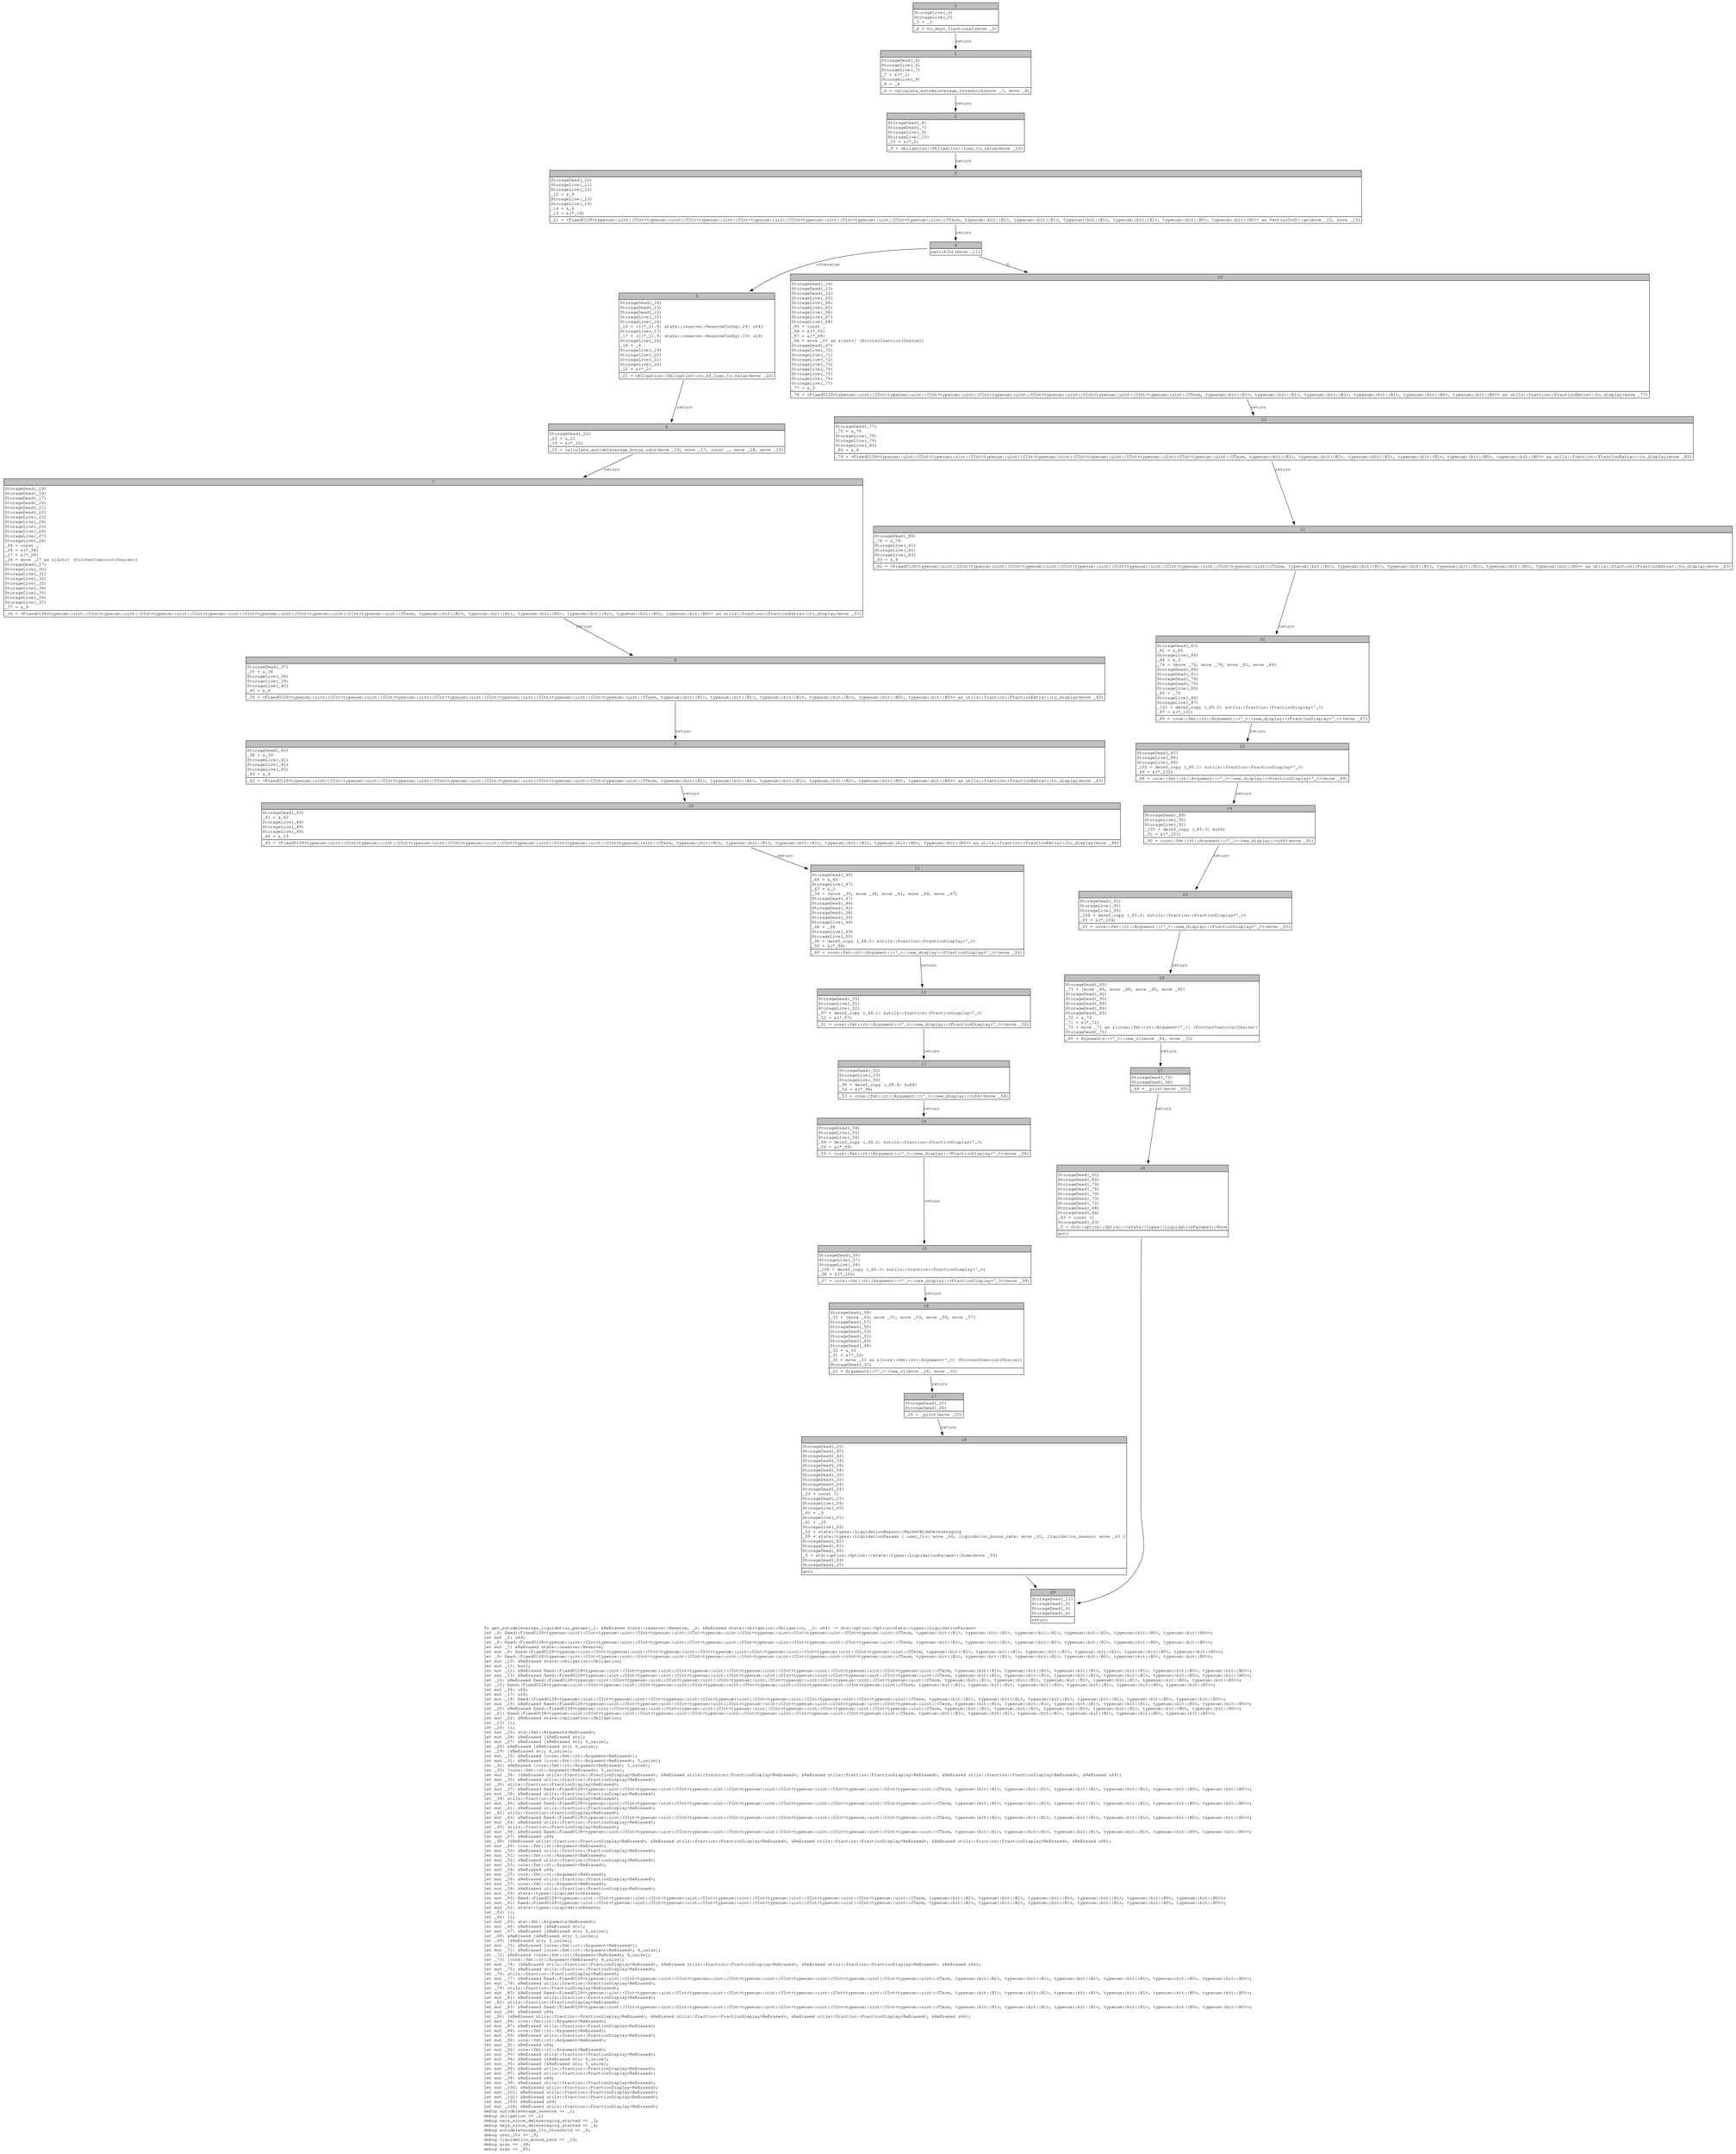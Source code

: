 digraph Mir_0_1582 {
    graph [fontname="Courier, monospace"];
    node [fontname="Courier, monospace"];
    edge [fontname="Courier, monospace"];
    label=<fn get_autodeleverage_liquidation_params(_1: &amp;ReErased state::reserve::Reserve, _2: &amp;ReErased state::obligation::Obligation, _3: u64) -&gt; std::option::Option&lt;state::types::LiquidationParams&gt;<br align="left"/>let _4: fixed::FixedU128&lt;typenum::uint::UInt&lt;typenum::uint::UInt&lt;typenum::uint::UInt&lt;typenum::uint::UInt&lt;typenum::uint::UInt&lt;typenum::uint::UInt&lt;typenum::uint::UTerm, typenum::bit::B1&gt;, typenum::bit::B1&gt;, typenum::bit::B1&gt;, typenum::bit::B1&gt;, typenum::bit::B0&gt;, typenum::bit::B0&gt;&gt;;<br align="left"/>let mut _5: u64;<br align="left"/>let _6: fixed::FixedU128&lt;typenum::uint::UInt&lt;typenum::uint::UInt&lt;typenum::uint::UInt&lt;typenum::uint::UInt&lt;typenum::uint::UInt&lt;typenum::uint::UInt&lt;typenum::uint::UTerm, typenum::bit::B1&gt;, typenum::bit::B1&gt;, typenum::bit::B1&gt;, typenum::bit::B1&gt;, typenum::bit::B0&gt;, typenum::bit::B0&gt;&gt;;<br align="left"/>let mut _7: &amp;ReErased state::reserve::Reserve;<br align="left"/>let mut _8: fixed::FixedU128&lt;typenum::uint::UInt&lt;typenum::uint::UInt&lt;typenum::uint::UInt&lt;typenum::uint::UInt&lt;typenum::uint::UInt&lt;typenum::uint::UInt&lt;typenum::uint::UTerm, typenum::bit::B1&gt;, typenum::bit::B1&gt;, typenum::bit::B1&gt;, typenum::bit::B1&gt;, typenum::bit::B0&gt;, typenum::bit::B0&gt;&gt;;<br align="left"/>let _9: fixed::FixedU128&lt;typenum::uint::UInt&lt;typenum::uint::UInt&lt;typenum::uint::UInt&lt;typenum::uint::UInt&lt;typenum::uint::UInt&lt;typenum::uint::UInt&lt;typenum::uint::UTerm, typenum::bit::B1&gt;, typenum::bit::B1&gt;, typenum::bit::B1&gt;, typenum::bit::B1&gt;, typenum::bit::B0&gt;, typenum::bit::B0&gt;&gt;;<br align="left"/>let mut _10: &amp;ReErased state::obligation::Obligation;<br align="left"/>let mut _11: bool;<br align="left"/>let mut _12: &amp;ReErased fixed::FixedU128&lt;typenum::uint::UInt&lt;typenum::uint::UInt&lt;typenum::uint::UInt&lt;typenum::uint::UInt&lt;typenum::uint::UInt&lt;typenum::uint::UInt&lt;typenum::uint::UTerm, typenum::bit::B1&gt;, typenum::bit::B1&gt;, typenum::bit::B1&gt;, typenum::bit::B1&gt;, typenum::bit::B0&gt;, typenum::bit::B0&gt;&gt;;<br align="left"/>let mut _13: &amp;ReErased fixed::FixedU128&lt;typenum::uint::UInt&lt;typenum::uint::UInt&lt;typenum::uint::UInt&lt;typenum::uint::UInt&lt;typenum::uint::UInt&lt;typenum::uint::UInt&lt;typenum::uint::UTerm, typenum::bit::B1&gt;, typenum::bit::B1&gt;, typenum::bit::B1&gt;, typenum::bit::B1&gt;, typenum::bit::B0&gt;, typenum::bit::B0&gt;&gt;;<br align="left"/>let _14: &amp;ReErased fixed::FixedU128&lt;typenum::uint::UInt&lt;typenum::uint::UInt&lt;typenum::uint::UInt&lt;typenum::uint::UInt&lt;typenum::uint::UInt&lt;typenum::uint::UInt&lt;typenum::uint::UTerm, typenum::bit::B1&gt;, typenum::bit::B1&gt;, typenum::bit::B1&gt;, typenum::bit::B1&gt;, typenum::bit::B0&gt;, typenum::bit::B0&gt;&gt;;<br align="left"/>let _15: fixed::FixedU128&lt;typenum::uint::UInt&lt;typenum::uint::UInt&lt;typenum::uint::UInt&lt;typenum::uint::UInt&lt;typenum::uint::UInt&lt;typenum::uint::UInt&lt;typenum::uint::UTerm, typenum::bit::B1&gt;, typenum::bit::B1&gt;, typenum::bit::B1&gt;, typenum::bit::B1&gt;, typenum::bit::B0&gt;, typenum::bit::B0&gt;&gt;;<br align="left"/>let mut _16: u64;<br align="left"/>let mut _17: u16;<br align="left"/>let mut _18: fixed::FixedU128&lt;typenum::uint::UInt&lt;typenum::uint::UInt&lt;typenum::uint::UInt&lt;typenum::uint::UInt&lt;typenum::uint::UInt&lt;typenum::uint::UInt&lt;typenum::uint::UTerm, typenum::bit::B1&gt;, typenum::bit::B1&gt;, typenum::bit::B1&gt;, typenum::bit::B1&gt;, typenum::bit::B0&gt;, typenum::bit::B0&gt;&gt;;<br align="left"/>let mut _19: &amp;ReErased fixed::FixedU128&lt;typenum::uint::UInt&lt;typenum::uint::UInt&lt;typenum::uint::UInt&lt;typenum::uint::UInt&lt;typenum::uint::UInt&lt;typenum::uint::UInt&lt;typenum::uint::UTerm, typenum::bit::B1&gt;, typenum::bit::B1&gt;, typenum::bit::B1&gt;, typenum::bit::B1&gt;, typenum::bit::B0&gt;, typenum::bit::B0&gt;&gt;;<br align="left"/>let _20: &amp;ReErased fixed::FixedU128&lt;typenum::uint::UInt&lt;typenum::uint::UInt&lt;typenum::uint::UInt&lt;typenum::uint::UInt&lt;typenum::uint::UInt&lt;typenum::uint::UInt&lt;typenum::uint::UTerm, typenum::bit::B1&gt;, typenum::bit::B1&gt;, typenum::bit::B1&gt;, typenum::bit::B1&gt;, typenum::bit::B0&gt;, typenum::bit::B0&gt;&gt;;<br align="left"/>let _21: fixed::FixedU128&lt;typenum::uint::UInt&lt;typenum::uint::UInt&lt;typenum::uint::UInt&lt;typenum::uint::UInt&lt;typenum::uint::UInt&lt;typenum::uint::UInt&lt;typenum::uint::UTerm, typenum::bit::B1&gt;, typenum::bit::B1&gt;, typenum::bit::B1&gt;, typenum::bit::B1&gt;, typenum::bit::B0&gt;, typenum::bit::B0&gt;&gt;;<br align="left"/>let mut _22: &amp;ReErased state::obligation::Obligation;<br align="left"/>let _23: ();<br align="left"/>let _24: ();<br align="left"/>let mut _25: std::fmt::Arguments&lt;ReErased&gt;;<br align="left"/>let mut _26: &amp;ReErased [&amp;ReErased str];<br align="left"/>let mut _27: &amp;ReErased [&amp;ReErased str; 6_usize];<br align="left"/>let _28: &amp;ReErased [&amp;ReErased str; 6_usize];<br align="left"/>let _29: [&amp;ReErased str; 6_usize];<br align="left"/>let mut _30: &amp;ReErased [core::fmt::rt::Argument&lt;ReErased&gt;];<br align="left"/>let mut _31: &amp;ReErased [core::fmt::rt::Argument&lt;ReErased&gt;; 5_usize];<br align="left"/>let _32: &amp;ReErased [core::fmt::rt::Argument&lt;ReErased&gt;; 5_usize];<br align="left"/>let _33: [core::fmt::rt::Argument&lt;ReErased&gt;; 5_usize];<br align="left"/>let mut _34: (&amp;ReErased utils::fraction::FractionDisplay&lt;ReErased&gt;, &amp;ReErased utils::fraction::FractionDisplay&lt;ReErased&gt;, &amp;ReErased utils::fraction::FractionDisplay&lt;ReErased&gt;, &amp;ReErased utils::fraction::FractionDisplay&lt;ReErased&gt;, &amp;ReErased u64);<br align="left"/>let mut _35: &amp;ReErased utils::fraction::FractionDisplay&lt;ReErased&gt;;<br align="left"/>let _36: utils::fraction::FractionDisplay&lt;ReErased&gt;;<br align="left"/>let mut _37: &amp;ReErased fixed::FixedU128&lt;typenum::uint::UInt&lt;typenum::uint::UInt&lt;typenum::uint::UInt&lt;typenum::uint::UInt&lt;typenum::uint::UInt&lt;typenum::uint::UInt&lt;typenum::uint::UTerm, typenum::bit::B1&gt;, typenum::bit::B1&gt;, typenum::bit::B1&gt;, typenum::bit::B1&gt;, typenum::bit::B0&gt;, typenum::bit::B0&gt;&gt;;<br align="left"/>let mut _38: &amp;ReErased utils::fraction::FractionDisplay&lt;ReErased&gt;;<br align="left"/>let _39: utils::fraction::FractionDisplay&lt;ReErased&gt;;<br align="left"/>let mut _40: &amp;ReErased fixed::FixedU128&lt;typenum::uint::UInt&lt;typenum::uint::UInt&lt;typenum::uint::UInt&lt;typenum::uint::UInt&lt;typenum::uint::UInt&lt;typenum::uint::UInt&lt;typenum::uint::UTerm, typenum::bit::B1&gt;, typenum::bit::B1&gt;, typenum::bit::B1&gt;, typenum::bit::B1&gt;, typenum::bit::B0&gt;, typenum::bit::B0&gt;&gt;;<br align="left"/>let mut _41: &amp;ReErased utils::fraction::FractionDisplay&lt;ReErased&gt;;<br align="left"/>let _42: utils::fraction::FractionDisplay&lt;ReErased&gt;;<br align="left"/>let mut _43: &amp;ReErased fixed::FixedU128&lt;typenum::uint::UInt&lt;typenum::uint::UInt&lt;typenum::uint::UInt&lt;typenum::uint::UInt&lt;typenum::uint::UInt&lt;typenum::uint::UInt&lt;typenum::uint::UTerm, typenum::bit::B1&gt;, typenum::bit::B1&gt;, typenum::bit::B1&gt;, typenum::bit::B1&gt;, typenum::bit::B0&gt;, typenum::bit::B0&gt;&gt;;<br align="left"/>let mut _44: &amp;ReErased utils::fraction::FractionDisplay&lt;ReErased&gt;;<br align="left"/>let _45: utils::fraction::FractionDisplay&lt;ReErased&gt;;<br align="left"/>let mut _46: &amp;ReErased fixed::FixedU128&lt;typenum::uint::UInt&lt;typenum::uint::UInt&lt;typenum::uint::UInt&lt;typenum::uint::UInt&lt;typenum::uint::UInt&lt;typenum::uint::UInt&lt;typenum::uint::UTerm, typenum::bit::B1&gt;, typenum::bit::B1&gt;, typenum::bit::B1&gt;, typenum::bit::B1&gt;, typenum::bit::B0&gt;, typenum::bit::B0&gt;&gt;;<br align="left"/>let mut _47: &amp;ReErased u64;<br align="left"/>let _48: (&amp;ReErased utils::fraction::FractionDisplay&lt;ReErased&gt;, &amp;ReErased utils::fraction::FractionDisplay&lt;ReErased&gt;, &amp;ReErased utils::fraction::FractionDisplay&lt;ReErased&gt;, &amp;ReErased utils::fraction::FractionDisplay&lt;ReErased&gt;, &amp;ReErased u64);<br align="left"/>let mut _49: core::fmt::rt::Argument&lt;ReErased&gt;;<br align="left"/>let mut _50: &amp;ReErased utils::fraction::FractionDisplay&lt;ReErased&gt;;<br align="left"/>let mut _51: core::fmt::rt::Argument&lt;ReErased&gt;;<br align="left"/>let mut _52: &amp;ReErased utils::fraction::FractionDisplay&lt;ReErased&gt;;<br align="left"/>let mut _53: core::fmt::rt::Argument&lt;ReErased&gt;;<br align="left"/>let mut _54: &amp;ReErased u64;<br align="left"/>let mut _55: core::fmt::rt::Argument&lt;ReErased&gt;;<br align="left"/>let mut _56: &amp;ReErased utils::fraction::FractionDisplay&lt;ReErased&gt;;<br align="left"/>let mut _57: core::fmt::rt::Argument&lt;ReErased&gt;;<br align="left"/>let mut _58: &amp;ReErased utils::fraction::FractionDisplay&lt;ReErased&gt;;<br align="left"/>let mut _59: state::types::LiquidationParams;<br align="left"/>let mut _60: fixed::FixedU128&lt;typenum::uint::UInt&lt;typenum::uint::UInt&lt;typenum::uint::UInt&lt;typenum::uint::UInt&lt;typenum::uint::UInt&lt;typenum::uint::UInt&lt;typenum::uint::UTerm, typenum::bit::B1&gt;, typenum::bit::B1&gt;, typenum::bit::B1&gt;, typenum::bit::B1&gt;, typenum::bit::B0&gt;, typenum::bit::B0&gt;&gt;;<br align="left"/>let mut _61: fixed::FixedU128&lt;typenum::uint::UInt&lt;typenum::uint::UInt&lt;typenum::uint::UInt&lt;typenum::uint::UInt&lt;typenum::uint::UInt&lt;typenum::uint::UInt&lt;typenum::uint::UTerm, typenum::bit::B1&gt;, typenum::bit::B1&gt;, typenum::bit::B1&gt;, typenum::bit::B1&gt;, typenum::bit::B0&gt;, typenum::bit::B0&gt;&gt;;<br align="left"/>let mut _62: state::types::LiquidationReason;<br align="left"/>let _63: ();<br align="left"/>let _64: ();<br align="left"/>let mut _65: std::fmt::Arguments&lt;ReErased&gt;;<br align="left"/>let mut _66: &amp;ReErased [&amp;ReErased str];<br align="left"/>let mut _67: &amp;ReErased [&amp;ReErased str; 5_usize];<br align="left"/>let _68: &amp;ReErased [&amp;ReErased str; 5_usize];<br align="left"/>let _69: [&amp;ReErased str; 5_usize];<br align="left"/>let mut _70: &amp;ReErased [core::fmt::rt::Argument&lt;ReErased&gt;];<br align="left"/>let mut _71: &amp;ReErased [core::fmt::rt::Argument&lt;ReErased&gt;; 4_usize];<br align="left"/>let _72: &amp;ReErased [core::fmt::rt::Argument&lt;ReErased&gt;; 4_usize];<br align="left"/>let _73: [core::fmt::rt::Argument&lt;ReErased&gt;; 4_usize];<br align="left"/>let mut _74: (&amp;ReErased utils::fraction::FractionDisplay&lt;ReErased&gt;, &amp;ReErased utils::fraction::FractionDisplay&lt;ReErased&gt;, &amp;ReErased utils::fraction::FractionDisplay&lt;ReErased&gt;, &amp;ReErased u64);<br align="left"/>let mut _75: &amp;ReErased utils::fraction::FractionDisplay&lt;ReErased&gt;;<br align="left"/>let _76: utils::fraction::FractionDisplay&lt;ReErased&gt;;<br align="left"/>let mut _77: &amp;ReErased fixed::FixedU128&lt;typenum::uint::UInt&lt;typenum::uint::UInt&lt;typenum::uint::UInt&lt;typenum::uint::UInt&lt;typenum::uint::UInt&lt;typenum::uint::UInt&lt;typenum::uint::UTerm, typenum::bit::B1&gt;, typenum::bit::B1&gt;, typenum::bit::B1&gt;, typenum::bit::B1&gt;, typenum::bit::B0&gt;, typenum::bit::B0&gt;&gt;;<br align="left"/>let mut _78: &amp;ReErased utils::fraction::FractionDisplay&lt;ReErased&gt;;<br align="left"/>let _79: utils::fraction::FractionDisplay&lt;ReErased&gt;;<br align="left"/>let mut _80: &amp;ReErased fixed::FixedU128&lt;typenum::uint::UInt&lt;typenum::uint::UInt&lt;typenum::uint::UInt&lt;typenum::uint::UInt&lt;typenum::uint::UInt&lt;typenum::uint::UInt&lt;typenum::uint::UTerm, typenum::bit::B1&gt;, typenum::bit::B1&gt;, typenum::bit::B1&gt;, typenum::bit::B1&gt;, typenum::bit::B0&gt;, typenum::bit::B0&gt;&gt;;<br align="left"/>let mut _81: &amp;ReErased utils::fraction::FractionDisplay&lt;ReErased&gt;;<br align="left"/>let _82: utils::fraction::FractionDisplay&lt;ReErased&gt;;<br align="left"/>let mut _83: &amp;ReErased fixed::FixedU128&lt;typenum::uint::UInt&lt;typenum::uint::UInt&lt;typenum::uint::UInt&lt;typenum::uint::UInt&lt;typenum::uint::UInt&lt;typenum::uint::UInt&lt;typenum::uint::UTerm, typenum::bit::B1&gt;, typenum::bit::B1&gt;, typenum::bit::B1&gt;, typenum::bit::B1&gt;, typenum::bit::B0&gt;, typenum::bit::B0&gt;&gt;;<br align="left"/>let mut _84: &amp;ReErased u64;<br align="left"/>let _85: (&amp;ReErased utils::fraction::FractionDisplay&lt;ReErased&gt;, &amp;ReErased utils::fraction::FractionDisplay&lt;ReErased&gt;, &amp;ReErased utils::fraction::FractionDisplay&lt;ReErased&gt;, &amp;ReErased u64);<br align="left"/>let mut _86: core::fmt::rt::Argument&lt;ReErased&gt;;<br align="left"/>let mut _87: &amp;ReErased utils::fraction::FractionDisplay&lt;ReErased&gt;;<br align="left"/>let mut _88: core::fmt::rt::Argument&lt;ReErased&gt;;<br align="left"/>let mut _89: &amp;ReErased utils::fraction::FractionDisplay&lt;ReErased&gt;;<br align="left"/>let mut _90: core::fmt::rt::Argument&lt;ReErased&gt;;<br align="left"/>let mut _91: &amp;ReErased u64;<br align="left"/>let mut _92: core::fmt::rt::Argument&lt;ReErased&gt;;<br align="left"/>let mut _93: &amp;ReErased utils::fraction::FractionDisplay&lt;ReErased&gt;;<br align="left"/>let mut _94: &amp;ReErased [&amp;ReErased str; 6_usize];<br align="left"/>let mut _95: &amp;ReErased [&amp;ReErased str; 5_usize];<br align="left"/>let mut _96: &amp;ReErased utils::fraction::FractionDisplay&lt;ReErased&gt;;<br align="left"/>let mut _97: &amp;ReErased utils::fraction::FractionDisplay&lt;ReErased&gt;;<br align="left"/>let mut _98: &amp;ReErased u64;<br align="left"/>let mut _99: &amp;ReErased utils::fraction::FractionDisplay&lt;ReErased&gt;;<br align="left"/>let mut _100: &amp;ReErased utils::fraction::FractionDisplay&lt;ReErased&gt;;<br align="left"/>let mut _101: &amp;ReErased utils::fraction::FractionDisplay&lt;ReErased&gt;;<br align="left"/>let mut _102: &amp;ReErased utils::fraction::FractionDisplay&lt;ReErased&gt;;<br align="left"/>let mut _103: &amp;ReErased u64;<br align="left"/>let mut _104: &amp;ReErased utils::fraction::FractionDisplay&lt;ReErased&gt;;<br align="left"/>debug autodeleverage_reserve =&gt; _1;<br align="left"/>debug obligation =&gt; _2;<br align="left"/>debug secs_since_deleveraging_started =&gt; _3;<br align="left"/>debug days_since_deleveraging_started =&gt; _4;<br align="left"/>debug autodeleverage_ltv_threshold =&gt; _6;<br align="left"/>debug user_ltv =&gt; _9;<br align="left"/>debug liquidation_bonus_rate =&gt; _15;<br align="left"/>debug args =&gt; _48;<br align="left"/>debug args =&gt; _85;<br align="left"/>>;
    bb0__0_1582 [shape="none", label=<<table border="0" cellborder="1" cellspacing="0"><tr><td bgcolor="gray" align="center" colspan="1">0</td></tr><tr><td align="left" balign="left">StorageLive(_4)<br/>StorageLive(_5)<br/>_5 = _3<br/></td></tr><tr><td align="left">_4 = to_days_fractional(move _5)</td></tr></table>>];
    bb1__0_1582 [shape="none", label=<<table border="0" cellborder="1" cellspacing="0"><tr><td bgcolor="gray" align="center" colspan="1">1</td></tr><tr><td align="left" balign="left">StorageDead(_5)<br/>StorageLive(_6)<br/>StorageLive(_7)<br/>_7 = &amp;(*_1)<br/>StorageLive(_8)<br/>_8 = _4<br/></td></tr><tr><td align="left">_6 = calculate_autodeleverage_threshold(move _7, move _8)</td></tr></table>>];
    bb2__0_1582 [shape="none", label=<<table border="0" cellborder="1" cellspacing="0"><tr><td bgcolor="gray" align="center" colspan="1">2</td></tr><tr><td align="left" balign="left">StorageDead(_8)<br/>StorageDead(_7)<br/>StorageLive(_9)<br/>StorageLive(_10)<br/>_10 = &amp;(*_2)<br/></td></tr><tr><td align="left">_9 = obligation::Obligation::loan_to_value(move _10)</td></tr></table>>];
    bb3__0_1582 [shape="none", label=<<table border="0" cellborder="1" cellspacing="0"><tr><td bgcolor="gray" align="center" colspan="1">3</td></tr><tr><td align="left" balign="left">StorageDead(_10)<br/>StorageLive(_11)<br/>StorageLive(_12)<br/>_12 = &amp;_9<br/>StorageLive(_13)<br/>StorageLive(_14)<br/>_14 = &amp;_6<br/>_13 = &amp;(*_14)<br/></td></tr><tr><td align="left">_11 = &lt;FixedU128&lt;typenum::uint::UInt&lt;typenum::uint::UInt&lt;typenum::uint::UInt&lt;typenum::uint::UInt&lt;typenum::uint::UInt&lt;typenum::uint::UInt&lt;typenum::uint::UTerm, typenum::bit::B1&gt;, typenum::bit::B1&gt;, typenum::bit::B1&gt;, typenum::bit::B1&gt;, typenum::bit::B0&gt;, typenum::bit::B0&gt;&gt; as PartialOrd&gt;::ge(move _12, move _13)</td></tr></table>>];
    bb4__0_1582 [shape="none", label=<<table border="0" cellborder="1" cellspacing="0"><tr><td bgcolor="gray" align="center" colspan="1">4</td></tr><tr><td align="left">switchInt(move _11)</td></tr></table>>];
    bb5__0_1582 [shape="none", label=<<table border="0" cellborder="1" cellspacing="0"><tr><td bgcolor="gray" align="center" colspan="1">5</td></tr><tr><td align="left" balign="left">StorageDead(_14)<br/>StorageDead(_13)<br/>StorageDead(_12)<br/>StorageLive(_15)<br/>StorageLive(_16)<br/>_16 = (((*_1).9: state::reserve::ReserveConfig).29: u64)<br/>StorageLive(_17)<br/>_17 = (((*_1).9: state::reserve::ReserveConfig).10: u16)<br/>StorageLive(_18)<br/>_18 = _4<br/>StorageLive(_19)<br/>StorageLive(_20)<br/>StorageLive(_21)<br/>StorageLive(_22)<br/>_22 = &amp;(*_2)<br/></td></tr><tr><td align="left">_21 = obligation::Obligation::no_bf_loan_to_value(move _22)</td></tr></table>>];
    bb6__0_1582 [shape="none", label=<<table border="0" cellborder="1" cellspacing="0"><tr><td bgcolor="gray" align="center" colspan="1">6</td></tr><tr><td align="left" balign="left">StorageDead(_22)<br/>_20 = &amp;_21<br/>_19 = &amp;(*_20)<br/></td></tr><tr><td align="left">_15 = calculate_autodeleverage_bonus_rate(move _16, move _17, const _, move _18, move _19)</td></tr></table>>];
    bb7__0_1582 [shape="none", label=<<table border="0" cellborder="1" cellspacing="0"><tr><td bgcolor="gray" align="center" colspan="1">7</td></tr><tr><td align="left" balign="left">StorageDead(_19)<br/>StorageDead(_18)<br/>StorageDead(_17)<br/>StorageDead(_16)<br/>StorageDead(_21)<br/>StorageDead(_20)<br/>StorageLive(_23)<br/>StorageLive(_24)<br/>StorageLive(_25)<br/>StorageLive(_26)<br/>StorageLive(_27)<br/>StorageLive(_28)<br/>_94 = const _<br/>_28 = &amp;(*_94)<br/>_27 = &amp;(*_28)<br/>_26 = move _27 as &amp;[&amp;str] (PointerCoercion(Unsize))<br/>StorageDead(_27)<br/>StorageLive(_30)<br/>StorageLive(_31)<br/>StorageLive(_32)<br/>StorageLive(_33)<br/>StorageLive(_34)<br/>StorageLive(_35)<br/>StorageLive(_36)<br/>StorageLive(_37)<br/>_37 = &amp;_9<br/></td></tr><tr><td align="left">_36 = &lt;FixedU128&lt;typenum::uint::UInt&lt;typenum::uint::UInt&lt;typenum::uint::UInt&lt;typenum::uint::UInt&lt;typenum::uint::UInt&lt;typenum::uint::UInt&lt;typenum::uint::UTerm, typenum::bit::B1&gt;, typenum::bit::B1&gt;, typenum::bit::B1&gt;, typenum::bit::B1&gt;, typenum::bit::B0&gt;, typenum::bit::B0&gt;&gt; as utils::fraction::FractionExtra&gt;::to_display(move _37)</td></tr></table>>];
    bb8__0_1582 [shape="none", label=<<table border="0" cellborder="1" cellspacing="0"><tr><td bgcolor="gray" align="center" colspan="1">8</td></tr><tr><td align="left" balign="left">StorageDead(_37)<br/>_35 = &amp;_36<br/>StorageLive(_38)<br/>StorageLive(_39)<br/>StorageLive(_40)<br/>_40 = &amp;_6<br/></td></tr><tr><td align="left">_39 = &lt;FixedU128&lt;typenum::uint::UInt&lt;typenum::uint::UInt&lt;typenum::uint::UInt&lt;typenum::uint::UInt&lt;typenum::uint::UInt&lt;typenum::uint::UInt&lt;typenum::uint::UTerm, typenum::bit::B1&gt;, typenum::bit::B1&gt;, typenum::bit::B1&gt;, typenum::bit::B1&gt;, typenum::bit::B0&gt;, typenum::bit::B0&gt;&gt; as utils::fraction::FractionExtra&gt;::to_display(move _40)</td></tr></table>>];
    bb9__0_1582 [shape="none", label=<<table border="0" cellborder="1" cellspacing="0"><tr><td bgcolor="gray" align="center" colspan="1">9</td></tr><tr><td align="left" balign="left">StorageDead(_40)<br/>_38 = &amp;_39<br/>StorageLive(_41)<br/>StorageLive(_42)<br/>StorageLive(_43)<br/>_43 = &amp;_4<br/></td></tr><tr><td align="left">_42 = &lt;FixedU128&lt;typenum::uint::UInt&lt;typenum::uint::UInt&lt;typenum::uint::UInt&lt;typenum::uint::UInt&lt;typenum::uint::UInt&lt;typenum::uint::UInt&lt;typenum::uint::UTerm, typenum::bit::B1&gt;, typenum::bit::B1&gt;, typenum::bit::B1&gt;, typenum::bit::B1&gt;, typenum::bit::B0&gt;, typenum::bit::B0&gt;&gt; as utils::fraction::FractionExtra&gt;::to_display(move _43)</td></tr></table>>];
    bb10__0_1582 [shape="none", label=<<table border="0" cellborder="1" cellspacing="0"><tr><td bgcolor="gray" align="center" colspan="1">10</td></tr><tr><td align="left" balign="left">StorageDead(_43)<br/>_41 = &amp;_42<br/>StorageLive(_44)<br/>StorageLive(_45)<br/>StorageLive(_46)<br/>_46 = &amp;_15<br/></td></tr><tr><td align="left">_45 = &lt;FixedU128&lt;typenum::uint::UInt&lt;typenum::uint::UInt&lt;typenum::uint::UInt&lt;typenum::uint::UInt&lt;typenum::uint::UInt&lt;typenum::uint::UInt&lt;typenum::uint::UTerm, typenum::bit::B1&gt;, typenum::bit::B1&gt;, typenum::bit::B1&gt;, typenum::bit::B1&gt;, typenum::bit::B0&gt;, typenum::bit::B0&gt;&gt; as utils::fraction::FractionExtra&gt;::to_display(move _46)</td></tr></table>>];
    bb11__0_1582 [shape="none", label=<<table border="0" cellborder="1" cellspacing="0"><tr><td bgcolor="gray" align="center" colspan="1">11</td></tr><tr><td align="left" balign="left">StorageDead(_46)<br/>_44 = &amp;_45<br/>StorageLive(_47)<br/>_47 = &amp;_3<br/>_34 = (move _35, move _38, move _41, move _44, move _47)<br/>StorageDead(_47)<br/>StorageDead(_44)<br/>StorageDead(_41)<br/>StorageDead(_38)<br/>StorageDead(_35)<br/>StorageLive(_48)<br/>_48 = _34<br/>StorageLive(_49)<br/>StorageLive(_50)<br/>_96 = deref_copy (_48.0: &amp;utils::fraction::FractionDisplay&lt;'_&gt;)<br/>_50 = &amp;(*_96)<br/></td></tr><tr><td align="left">_49 = core::fmt::rt::Argument::&lt;'_&gt;::new_display::&lt;FractionDisplay&lt;'_&gt;&gt;(move _50)</td></tr></table>>];
    bb12__0_1582 [shape="none", label=<<table border="0" cellborder="1" cellspacing="0"><tr><td bgcolor="gray" align="center" colspan="1">12</td></tr><tr><td align="left" balign="left">StorageDead(_50)<br/>StorageLive(_51)<br/>StorageLive(_52)<br/>_97 = deref_copy (_48.1: &amp;utils::fraction::FractionDisplay&lt;'_&gt;)<br/>_52 = &amp;(*_97)<br/></td></tr><tr><td align="left">_51 = core::fmt::rt::Argument::&lt;'_&gt;::new_display::&lt;FractionDisplay&lt;'_&gt;&gt;(move _52)</td></tr></table>>];
    bb13__0_1582 [shape="none", label=<<table border="0" cellborder="1" cellspacing="0"><tr><td bgcolor="gray" align="center" colspan="1">13</td></tr><tr><td align="left" balign="left">StorageDead(_52)<br/>StorageLive(_53)<br/>StorageLive(_54)<br/>_98 = deref_copy (_48.4: &amp;u64)<br/>_54 = &amp;(*_98)<br/></td></tr><tr><td align="left">_53 = core::fmt::rt::Argument::&lt;'_&gt;::new_display::&lt;u64&gt;(move _54)</td></tr></table>>];
    bb14__0_1582 [shape="none", label=<<table border="0" cellborder="1" cellspacing="0"><tr><td bgcolor="gray" align="center" colspan="1">14</td></tr><tr><td align="left" balign="left">StorageDead(_54)<br/>StorageLive(_55)<br/>StorageLive(_56)<br/>_99 = deref_copy (_48.2: &amp;utils::fraction::FractionDisplay&lt;'_&gt;)<br/>_56 = &amp;(*_99)<br/></td></tr><tr><td align="left">_55 = core::fmt::rt::Argument::&lt;'_&gt;::new_display::&lt;FractionDisplay&lt;'_&gt;&gt;(move _56)</td></tr></table>>];
    bb15__0_1582 [shape="none", label=<<table border="0" cellborder="1" cellspacing="0"><tr><td bgcolor="gray" align="center" colspan="1">15</td></tr><tr><td align="left" balign="left">StorageDead(_56)<br/>StorageLive(_57)<br/>StorageLive(_58)<br/>_100 = deref_copy (_48.3: &amp;utils::fraction::FractionDisplay&lt;'_&gt;)<br/>_58 = &amp;(*_100)<br/></td></tr><tr><td align="left">_57 = core::fmt::rt::Argument::&lt;'_&gt;::new_display::&lt;FractionDisplay&lt;'_&gt;&gt;(move _58)</td></tr></table>>];
    bb16__0_1582 [shape="none", label=<<table border="0" cellborder="1" cellspacing="0"><tr><td bgcolor="gray" align="center" colspan="1">16</td></tr><tr><td align="left" balign="left">StorageDead(_58)<br/>_33 = [move _49, move _51, move _53, move _55, move _57]<br/>StorageDead(_57)<br/>StorageDead(_55)<br/>StorageDead(_53)<br/>StorageDead(_51)<br/>StorageDead(_49)<br/>StorageDead(_48)<br/>_32 = &amp;_33<br/>_31 = &amp;(*_32)<br/>_30 = move _31 as &amp;[core::fmt::rt::Argument&lt;'_&gt;] (PointerCoercion(Unsize))<br/>StorageDead(_31)<br/></td></tr><tr><td align="left">_25 = Arguments::&lt;'_&gt;::new_v1(move _26, move _30)</td></tr></table>>];
    bb17__0_1582 [shape="none", label=<<table border="0" cellborder="1" cellspacing="0"><tr><td bgcolor="gray" align="center" colspan="1">17</td></tr><tr><td align="left" balign="left">StorageDead(_30)<br/>StorageDead(_26)<br/></td></tr><tr><td align="left">_24 = _print(move _25)</td></tr></table>>];
    bb18__0_1582 [shape="none", label=<<table border="0" cellborder="1" cellspacing="0"><tr><td bgcolor="gray" align="center" colspan="1">18</td></tr><tr><td align="left" balign="left">StorageDead(_25)<br/>StorageDead(_45)<br/>StorageDead(_42)<br/>StorageDead(_39)<br/>StorageDead(_36)<br/>StorageDead(_34)<br/>StorageDead(_33)<br/>StorageDead(_32)<br/>StorageDead(_28)<br/>StorageDead(_24)<br/>_23 = const ()<br/>StorageDead(_23)<br/>StorageLive(_59)<br/>StorageLive(_60)<br/>_60 = _9<br/>StorageLive(_61)<br/>_61 = _15<br/>StorageLive(_62)<br/>_62 = state::types::LiquidationReason::MarketWideDeleveraging<br/>_59 = state::types::LiquidationParams { user_ltv: move _60, liquidation_bonus_rate: move _61, liquidation_reason: move _62 }<br/>StorageDead(_62)<br/>StorageDead(_61)<br/>StorageDead(_60)<br/>_0 = std::option::Option::&lt;state::types::LiquidationParams&gt;::Some(move _59)<br/>StorageDead(_59)<br/>StorageDead(_15)<br/></td></tr><tr><td align="left">goto</td></tr></table>>];
    bb19__0_1582 [shape="none", label=<<table border="0" cellborder="1" cellspacing="0"><tr><td bgcolor="gray" align="center" colspan="1">19</td></tr><tr><td align="left" balign="left">StorageDead(_14)<br/>StorageDead(_13)<br/>StorageDead(_12)<br/>StorageLive(_63)<br/>StorageLive(_64)<br/>StorageLive(_65)<br/>StorageLive(_66)<br/>StorageLive(_67)<br/>StorageLive(_68)<br/>_95 = const _<br/>_68 = &amp;(*_95)<br/>_67 = &amp;(*_68)<br/>_66 = move _67 as &amp;[&amp;str] (PointerCoercion(Unsize))<br/>StorageDead(_67)<br/>StorageLive(_70)<br/>StorageLive(_71)<br/>StorageLive(_72)<br/>StorageLive(_73)<br/>StorageLive(_74)<br/>StorageLive(_75)<br/>StorageLive(_76)<br/>StorageLive(_77)<br/>_77 = &amp;_9<br/></td></tr><tr><td align="left">_76 = &lt;FixedU128&lt;typenum::uint::UInt&lt;typenum::uint::UInt&lt;typenum::uint::UInt&lt;typenum::uint::UInt&lt;typenum::uint::UInt&lt;typenum::uint::UInt&lt;typenum::uint::UTerm, typenum::bit::B1&gt;, typenum::bit::B1&gt;, typenum::bit::B1&gt;, typenum::bit::B1&gt;, typenum::bit::B0&gt;, typenum::bit::B0&gt;&gt; as utils::fraction::FractionExtra&gt;::to_display(move _77)</td></tr></table>>];
    bb20__0_1582 [shape="none", label=<<table border="0" cellborder="1" cellspacing="0"><tr><td bgcolor="gray" align="center" colspan="1">20</td></tr><tr><td align="left" balign="left">StorageDead(_77)<br/>_75 = &amp;_76<br/>StorageLive(_78)<br/>StorageLive(_79)<br/>StorageLive(_80)<br/>_80 = &amp;_6<br/></td></tr><tr><td align="left">_79 = &lt;FixedU128&lt;typenum::uint::UInt&lt;typenum::uint::UInt&lt;typenum::uint::UInt&lt;typenum::uint::UInt&lt;typenum::uint::UInt&lt;typenum::uint::UInt&lt;typenum::uint::UTerm, typenum::bit::B1&gt;, typenum::bit::B1&gt;, typenum::bit::B1&gt;, typenum::bit::B1&gt;, typenum::bit::B0&gt;, typenum::bit::B0&gt;&gt; as utils::fraction::FractionExtra&gt;::to_display(move _80)</td></tr></table>>];
    bb21__0_1582 [shape="none", label=<<table border="0" cellborder="1" cellspacing="0"><tr><td bgcolor="gray" align="center" colspan="1">21</td></tr><tr><td align="left" balign="left">StorageDead(_80)<br/>_78 = &amp;_79<br/>StorageLive(_81)<br/>StorageLive(_82)<br/>StorageLive(_83)<br/>_83 = &amp;_4<br/></td></tr><tr><td align="left">_82 = &lt;FixedU128&lt;typenum::uint::UInt&lt;typenum::uint::UInt&lt;typenum::uint::UInt&lt;typenum::uint::UInt&lt;typenum::uint::UInt&lt;typenum::uint::UInt&lt;typenum::uint::UTerm, typenum::bit::B1&gt;, typenum::bit::B1&gt;, typenum::bit::B1&gt;, typenum::bit::B1&gt;, typenum::bit::B0&gt;, typenum::bit::B0&gt;&gt; as utils::fraction::FractionExtra&gt;::to_display(move _83)</td></tr></table>>];
    bb22__0_1582 [shape="none", label=<<table border="0" cellborder="1" cellspacing="0"><tr><td bgcolor="gray" align="center" colspan="1">22</td></tr><tr><td align="left" balign="left">StorageDead(_83)<br/>_81 = &amp;_82<br/>StorageLive(_84)<br/>_84 = &amp;_3<br/>_74 = (move _75, move _78, move _81, move _84)<br/>StorageDead(_84)<br/>StorageDead(_81)<br/>StorageDead(_78)<br/>StorageDead(_75)<br/>StorageLive(_85)<br/>_85 = _74<br/>StorageLive(_86)<br/>StorageLive(_87)<br/>_101 = deref_copy (_85.0: &amp;utils::fraction::FractionDisplay&lt;'_&gt;)<br/>_87 = &amp;(*_101)<br/></td></tr><tr><td align="left">_86 = core::fmt::rt::Argument::&lt;'_&gt;::new_display::&lt;FractionDisplay&lt;'_&gt;&gt;(move _87)</td></tr></table>>];
    bb23__0_1582 [shape="none", label=<<table border="0" cellborder="1" cellspacing="0"><tr><td bgcolor="gray" align="center" colspan="1">23</td></tr><tr><td align="left" balign="left">StorageDead(_87)<br/>StorageLive(_88)<br/>StorageLive(_89)<br/>_102 = deref_copy (_85.1: &amp;utils::fraction::FractionDisplay&lt;'_&gt;)<br/>_89 = &amp;(*_102)<br/></td></tr><tr><td align="left">_88 = core::fmt::rt::Argument::&lt;'_&gt;::new_display::&lt;FractionDisplay&lt;'_&gt;&gt;(move _89)</td></tr></table>>];
    bb24__0_1582 [shape="none", label=<<table border="0" cellborder="1" cellspacing="0"><tr><td bgcolor="gray" align="center" colspan="1">24</td></tr><tr><td align="left" balign="left">StorageDead(_89)<br/>StorageLive(_90)<br/>StorageLive(_91)<br/>_103 = deref_copy (_85.3: &amp;u64)<br/>_91 = &amp;(*_103)<br/></td></tr><tr><td align="left">_90 = core::fmt::rt::Argument::&lt;'_&gt;::new_display::&lt;u64&gt;(move _91)</td></tr></table>>];
    bb25__0_1582 [shape="none", label=<<table border="0" cellborder="1" cellspacing="0"><tr><td bgcolor="gray" align="center" colspan="1">25</td></tr><tr><td align="left" balign="left">StorageDead(_91)<br/>StorageLive(_92)<br/>StorageLive(_93)<br/>_104 = deref_copy (_85.2: &amp;utils::fraction::FractionDisplay&lt;'_&gt;)<br/>_93 = &amp;(*_104)<br/></td></tr><tr><td align="left">_92 = core::fmt::rt::Argument::&lt;'_&gt;::new_display::&lt;FractionDisplay&lt;'_&gt;&gt;(move _93)</td></tr></table>>];
    bb26__0_1582 [shape="none", label=<<table border="0" cellborder="1" cellspacing="0"><tr><td bgcolor="gray" align="center" colspan="1">26</td></tr><tr><td align="left" balign="left">StorageDead(_93)<br/>_73 = [move _86, move _88, move _90, move _92]<br/>StorageDead(_92)<br/>StorageDead(_90)<br/>StorageDead(_88)<br/>StorageDead(_86)<br/>StorageDead(_85)<br/>_72 = &amp;_73<br/>_71 = &amp;(*_72)<br/>_70 = move _71 as &amp;[core::fmt::rt::Argument&lt;'_&gt;] (PointerCoercion(Unsize))<br/>StorageDead(_71)<br/></td></tr><tr><td align="left">_65 = Arguments::&lt;'_&gt;::new_v1(move _66, move _70)</td></tr></table>>];
    bb27__0_1582 [shape="none", label=<<table border="0" cellborder="1" cellspacing="0"><tr><td bgcolor="gray" align="center" colspan="1">27</td></tr><tr><td align="left" balign="left">StorageDead(_70)<br/>StorageDead(_66)<br/></td></tr><tr><td align="left">_64 = _print(move _65)</td></tr></table>>];
    bb28__0_1582 [shape="none", label=<<table border="0" cellborder="1" cellspacing="0"><tr><td bgcolor="gray" align="center" colspan="1">28</td></tr><tr><td align="left" balign="left">StorageDead(_65)<br/>StorageDead(_82)<br/>StorageDead(_79)<br/>StorageDead(_76)<br/>StorageDead(_74)<br/>StorageDead(_73)<br/>StorageDead(_72)<br/>StorageDead(_68)<br/>StorageDead(_64)<br/>_63 = const ()<br/>StorageDead(_63)<br/>_0 = std::option::Option::&lt;state::types::LiquidationParams&gt;::None<br/></td></tr><tr><td align="left">goto</td></tr></table>>];
    bb29__0_1582 [shape="none", label=<<table border="0" cellborder="1" cellspacing="0"><tr><td bgcolor="gray" align="center" colspan="1">29</td></tr><tr><td align="left" balign="left">StorageDead(_11)<br/>StorageDead(_9)<br/>StorageDead(_6)<br/>StorageDead(_4)<br/></td></tr><tr><td align="left">return</td></tr></table>>];
    bb0__0_1582 -> bb1__0_1582 [label="return"];
    bb1__0_1582 -> bb2__0_1582 [label="return"];
    bb2__0_1582 -> bb3__0_1582 [label="return"];
    bb3__0_1582 -> bb4__0_1582 [label="return"];
    bb4__0_1582 -> bb19__0_1582 [label="0"];
    bb4__0_1582 -> bb5__0_1582 [label="otherwise"];
    bb5__0_1582 -> bb6__0_1582 [label="return"];
    bb6__0_1582 -> bb7__0_1582 [label="return"];
    bb7__0_1582 -> bb8__0_1582 [label="return"];
    bb8__0_1582 -> bb9__0_1582 [label="return"];
    bb9__0_1582 -> bb10__0_1582 [label="return"];
    bb10__0_1582 -> bb11__0_1582 [label="return"];
    bb11__0_1582 -> bb12__0_1582 [label="return"];
    bb12__0_1582 -> bb13__0_1582 [label="return"];
    bb13__0_1582 -> bb14__0_1582 [label="return"];
    bb14__0_1582 -> bb15__0_1582 [label="return"];
    bb15__0_1582 -> bb16__0_1582 [label="return"];
    bb16__0_1582 -> bb17__0_1582 [label="return"];
    bb17__0_1582 -> bb18__0_1582 [label="return"];
    bb18__0_1582 -> bb29__0_1582 [label=""];
    bb19__0_1582 -> bb20__0_1582 [label="return"];
    bb20__0_1582 -> bb21__0_1582 [label="return"];
    bb21__0_1582 -> bb22__0_1582 [label="return"];
    bb22__0_1582 -> bb23__0_1582 [label="return"];
    bb23__0_1582 -> bb24__0_1582 [label="return"];
    bb24__0_1582 -> bb25__0_1582 [label="return"];
    bb25__0_1582 -> bb26__0_1582 [label="return"];
    bb26__0_1582 -> bb27__0_1582 [label="return"];
    bb27__0_1582 -> bb28__0_1582 [label="return"];
    bb28__0_1582 -> bb29__0_1582 [label=""];
}
